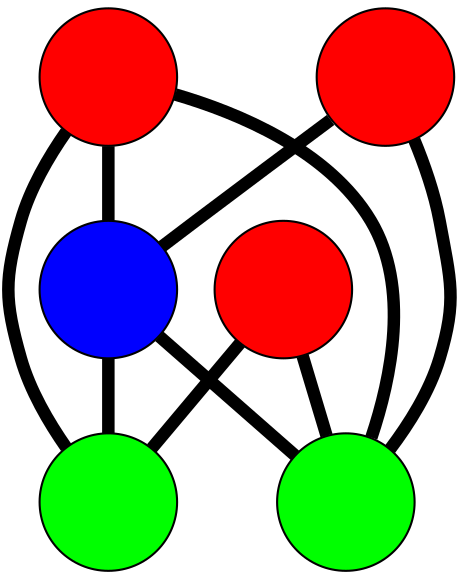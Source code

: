 graph G {
	graph [bb="-141.26,-143.35,106.74,93.732",
		overlap=false,
		sep=0.0,
		splines=true
	];
	node [color=black,
		fixedsize=true,
		fontname="Latin Modern Math",
		fontsize=42,
		height=.92,
		label="\N",
		penwidth=1,
		shape=circle,
		width=.92
	];
	edge [color=black,
		penwidth=6,
		style=bold
	];
	0	 [fillcolor=red,
		height=0.91667,
		label="",
		pos="68.057,53.548",
		style=filled,
		width=0.91667];
	3	 [fillcolor=blue,
		height=0.91667,
		label="",
		pos="-9.818,60.732",
		style=filled,
		width=0.91667];
	0 -- 3	 [pos="35.031,56.595 31.217,56.946 27.326,57.305 23.508,57.658"];
	4	 [fillcolor=green,
		height=0.91667,
		label="",
		pos="73.744,-29.824",
		style=filled,
		width=0.91667];
	0 -- 4	 [pos="70.304,20.597 70.695,14.862 71.102,8.8963 71.494,3.1604"];
	5	 [fillcolor=green,
		height=0.91667,
		label="",
		pos="-34.253,-18.306",
		style=filled,
		width=0.91667];
	0 -- 5	 [pos="40.908,34.481 26.108,24.087 7.8417,11.258 -6.9778,0.84964"];
	1	 [fillcolor=red,
		height=0.91667,
		label="",
		pos="-108.26,44.201",
		style=filled,
		width=0.91667];
	1 -- 3	 [pos="-75.481,49.706 -64.854,51.49 -53.071,53.469 -42.455,55.251"];
	1 -- 5	 [pos="-82.792,22.689 -75.265,16.333 -67.032,9.3787 -59.519,3.0329"];
	2	 [fillcolor=red,
		height=0.91667,
		label="",
		pos="10.532,-110.35",
		style=filled,
		width=0.91667];
	2 -- 4	 [pos="31.23,-83.983 38.287,-74.993 46.171,-64.949 53.215,-55.976"];
	2 -- 5	 [pos="-4.0087,-80.466 -9.0658,-70.073 -14.735,-58.422 -19.786,-48.04"];
	3 -- 4	 [pos="12.575,36.464 24.564,23.472 39.29,7.5131 51.289,-5.4898"];
	3 -- 5	 [pos="-19.616,29.039 -21.209,23.886 -22.86,18.547 -24.453,13.393"];
}
